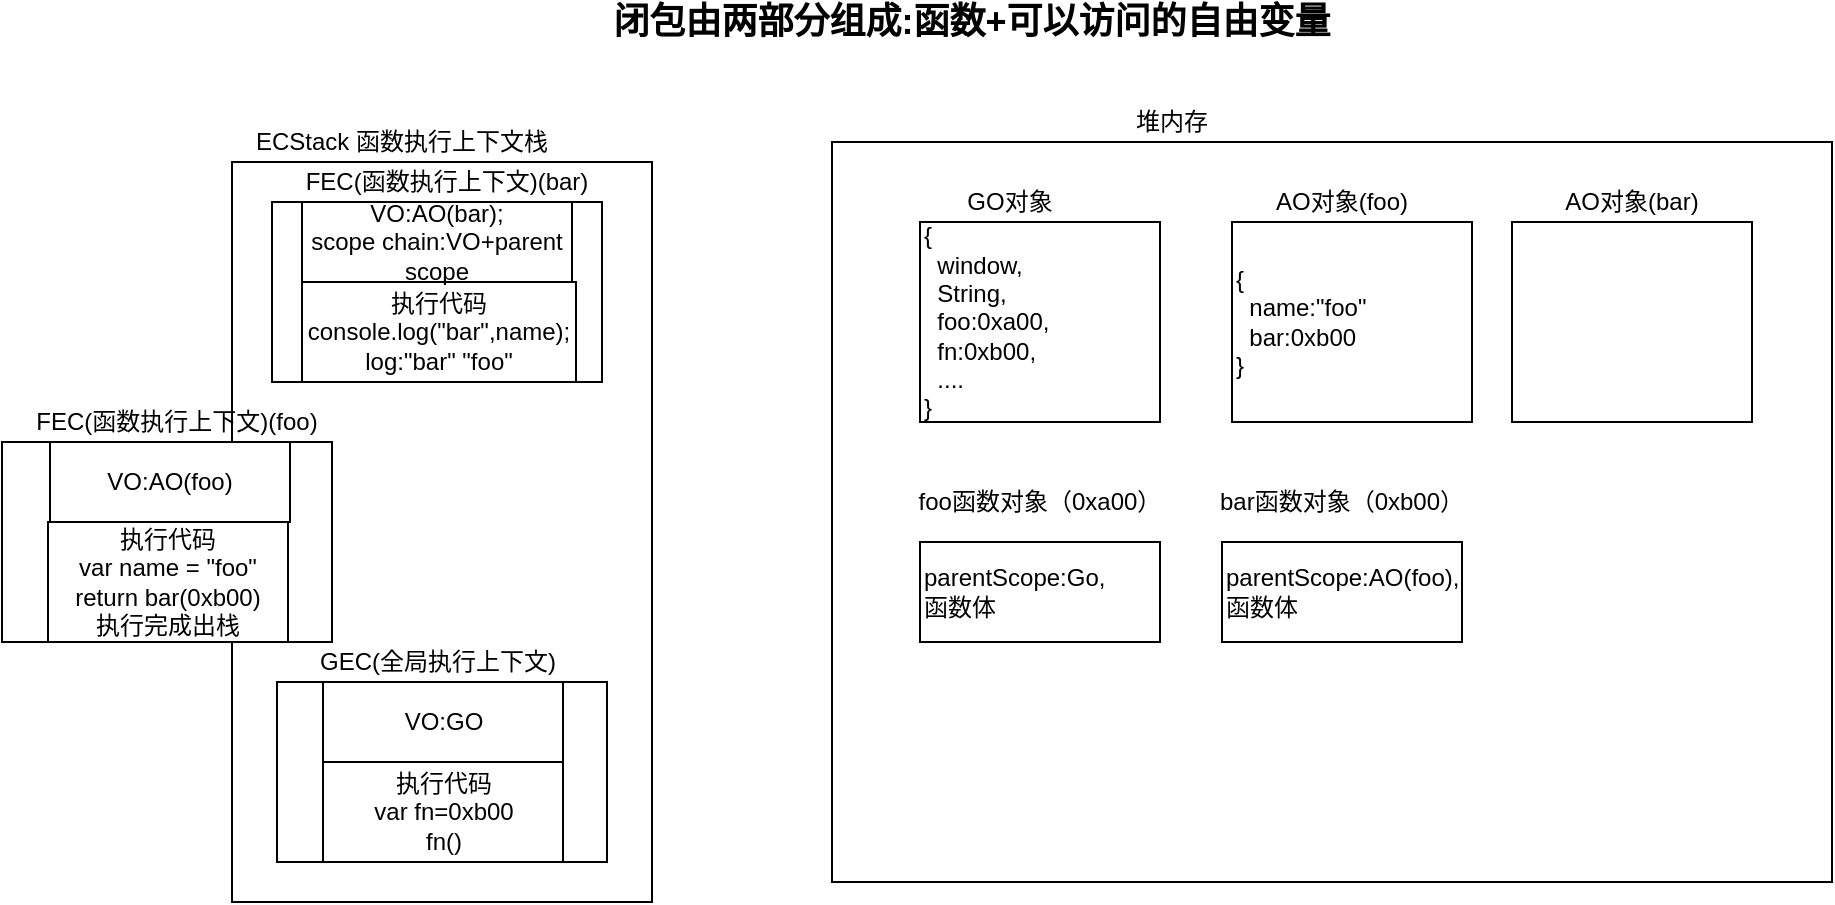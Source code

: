 <mxfile>
    <diagram id="bFUFzm4DCWlxoE2A-B70" name="第 1 页">
        <mxGraphModel dx="1884" dy="471" grid="1" gridSize="10" guides="1" tooltips="1" connect="1" arrows="1" fold="1" page="1" pageScale="1" pageWidth="827" pageHeight="1169" math="0" shadow="0">
            <root>
                <mxCell id="0"/>
                <mxCell id="1" parent="0"/>
                <mxCell id="2" value="" style="rounded=0;whiteSpace=wrap;html=1;" vertex="1" parent="1">
                    <mxGeometry x="-50" y="100" width="210" height="370" as="geometry"/>
                </mxCell>
                <mxCell id="3" value="ECStack 函数执行上下文栈" style="text;html=1;strokeColor=none;fillColor=none;align=center;verticalAlign=middle;whiteSpace=wrap;rounded=0;" vertex="1" parent="1">
                    <mxGeometry x="-40" y="80" width="150" height="20" as="geometry"/>
                </mxCell>
                <mxCell id="4" value="" style="rounded=0;whiteSpace=wrap;html=1;" vertex="1" parent="1">
                    <mxGeometry x="250" y="90" width="500" height="370" as="geometry"/>
                </mxCell>
                <mxCell id="5" value="堆内存" style="text;html=1;strokeColor=none;fillColor=none;align=center;verticalAlign=middle;whiteSpace=wrap;rounded=0;" vertex="1" parent="1">
                    <mxGeometry x="400" y="70" width="40" height="20" as="geometry"/>
                </mxCell>
                <mxCell id="22" value="{&lt;br&gt;&amp;nbsp; window,&lt;br&gt;&amp;nbsp; String,&lt;br&gt;&amp;nbsp; foo:0xa00,&lt;br&gt;&amp;nbsp; fn:0xb00,&lt;br&gt;&amp;nbsp; ....&lt;br&gt;}" style="rounded=0;whiteSpace=wrap;html=1;align=left;" vertex="1" parent="1">
                    <mxGeometry x="294" y="130" width="120" height="100" as="geometry"/>
                </mxCell>
                <mxCell id="23" value="GO对象" style="text;html=1;strokeColor=none;fillColor=none;align=center;verticalAlign=middle;whiteSpace=wrap;rounded=0;" vertex="1" parent="1">
                    <mxGeometry x="314" y="110" width="50" height="20" as="geometry"/>
                </mxCell>
                <mxCell id="24" value="parentScope:Go,&lt;br&gt;函数体" style="rounded=0;whiteSpace=wrap;html=1;align=left;" vertex="1" parent="1">
                    <mxGeometry x="294" y="290" width="120" height="50" as="geometry"/>
                </mxCell>
                <mxCell id="25" value="foo函数对象（0xa00）" style="text;html=1;strokeColor=none;fillColor=none;align=center;verticalAlign=middle;whiteSpace=wrap;rounded=0;" vertex="1" parent="1">
                    <mxGeometry x="289" y="260" width="130" height="20" as="geometry"/>
                </mxCell>
                <mxCell id="28" value="" style="rounded=0;whiteSpace=wrap;html=1;" vertex="1" parent="1">
                    <mxGeometry x="-27.5" y="360" width="165" height="90" as="geometry"/>
                </mxCell>
                <mxCell id="29" value="GEC(全局执行上下文)" style="text;html=1;strokeColor=none;fillColor=none;align=center;verticalAlign=middle;whiteSpace=wrap;rounded=0;" vertex="1" parent="1">
                    <mxGeometry x="-12.5" y="340" width="130" height="20" as="geometry"/>
                </mxCell>
                <mxCell id="30" value="VO:GO&lt;span style=&quot;color: rgba(0 , 0 , 0 , 0) ; font-family: monospace ; font-size: 0px&quot;&gt;%3CmxGraphModel%3E%3Croot%3E%3CmxCell%20id%3D%220%22%2F%3E%3CmxCell%20id%3D%221%22%20parent%3D%220%22%2F%3E%3CmxCell%20id%3D%222%22%20value%3D%22%22%20style%3D%22rounded%3D0%3BwhiteSpace%3Dwrap%3Bhtml%3D1%3B%22%20vertex%3D%221%22%20parent%3D%221%22%3E%3CmxGeometry%20x%3D%2280%22%20y%3D%22120%22%20width%3D%22210%22%20height%3D%22370%22%20as%3D%22geometry%22%2F%3E%3C%2FmxCell%3E%3C%2Froot%3E%3C%2FmxGraphModel%3E&lt;/span&gt;" style="rounded=0;whiteSpace=wrap;html=1;" vertex="1" parent="1">
                    <mxGeometry x="-4.5" y="360" width="120" height="40" as="geometry"/>
                </mxCell>
                <mxCell id="31" value="执行代码&lt;br&gt;var fn=0xb00&lt;br&gt;fn()" style="rounded=0;whiteSpace=wrap;html=1;" vertex="1" parent="1">
                    <mxGeometry x="-4.5" y="400" width="120" height="50" as="geometry"/>
                </mxCell>
                <mxCell id="32" value="{&lt;br&gt;&amp;nbsp; name:&quot;foo&quot;&lt;br&gt;&amp;nbsp; bar:0xb00&lt;br&gt;}" style="rounded=0;whiteSpace=wrap;html=1;align=left;" vertex="1" parent="1">
                    <mxGeometry x="450" y="130" width="120" height="100" as="geometry"/>
                </mxCell>
                <mxCell id="33" value="AO对象(foo)" style="text;html=1;strokeColor=none;fillColor=none;align=center;verticalAlign=middle;whiteSpace=wrap;rounded=0;" vertex="1" parent="1">
                    <mxGeometry x="470" y="110" width="70" height="20" as="geometry"/>
                </mxCell>
                <mxCell id="34" value="&lt;span&gt;parentScope:AO(foo),&lt;/span&gt;&lt;br&gt;&lt;span&gt;函数体&lt;/span&gt;" style="rounded=0;whiteSpace=wrap;html=1;align=left;" vertex="1" parent="1">
                    <mxGeometry x="445" y="290" width="120" height="50" as="geometry"/>
                </mxCell>
                <mxCell id="35" value="bar函数对象（0xb00）" style="text;html=1;strokeColor=none;fillColor=none;align=center;verticalAlign=middle;whiteSpace=wrap;rounded=0;" vertex="1" parent="1">
                    <mxGeometry x="440" y="260" width="130" height="20" as="geometry"/>
                </mxCell>
                <mxCell id="37" value="" style="rounded=0;whiteSpace=wrap;html=1;" vertex="1" parent="1">
                    <mxGeometry x="-165" y="240" width="165" height="100" as="geometry"/>
                </mxCell>
                <mxCell id="38" value="FEC(函数执行上下文)(foo)" style="text;html=1;strokeColor=none;fillColor=none;align=center;verticalAlign=middle;whiteSpace=wrap;rounded=0;" vertex="1" parent="1">
                    <mxGeometry x="-150" y="220" width="145" height="20" as="geometry"/>
                </mxCell>
                <mxCell id="39" value="VO:AO(foo)&lt;span style=&quot;color: rgba(0 , 0 , 0 , 0) ; font-family: monospace ; font-size: 0px&quot;&gt;%3CmxGraphModel%3E%3Croot%3E%3CmxCell%20id%3D%220%22%2F%3E%3CmxCell%20id%3D%221%22%20parent%3D%220%22%2F%3E%3CmxCell%20id%3D%222%22%20value%3D%22%22%20style%3D%22rounded%3D0%3BwhiteSpace%3Dwrap%3Bhtml%3D1%3B%22%20vertex%3D%221%22%20parent%3D%221%22%3E%3CmxGeometry%20x%3D%2280%22%20y%3D%22120%22%20width%3D%22210%22%20height%3D%22370%22%20as%3D%22geometry%22%2F%3E%3C%2FmxCell%3E%3C%2Froot%3E%3C%2FmxGraphModel%3&lt;/span&gt;" style="rounded=0;whiteSpace=wrap;html=1;" vertex="1" parent="1">
                    <mxGeometry x="-141" y="240" width="120" height="40" as="geometry"/>
                </mxCell>
                <mxCell id="40" value="执行代码&lt;br&gt;var name = &quot;foo&quot;&lt;br&gt;return bar(0xb00)&lt;br&gt;执行完成出栈" style="rounded=0;whiteSpace=wrap;html=1;" vertex="1" parent="1">
                    <mxGeometry x="-142" y="280" width="120" height="60" as="geometry"/>
                </mxCell>
                <mxCell id="41" value="" style="rounded=0;whiteSpace=wrap;html=1;" vertex="1" parent="1">
                    <mxGeometry x="-30" y="120" width="165" height="90" as="geometry"/>
                </mxCell>
                <mxCell id="42" value="FEC(函数执行上下文)(bar)" style="text;html=1;strokeColor=none;fillColor=none;align=center;verticalAlign=middle;whiteSpace=wrap;rounded=0;" vertex="1" parent="1">
                    <mxGeometry x="-15" y="100" width="145" height="20" as="geometry"/>
                </mxCell>
                <mxCell id="43" value="执行代码&lt;br&gt;console.log(&quot;bar&quot;,name);&lt;br&gt;log:&quot;bar&quot; &quot;foo&quot;" style="rounded=0;whiteSpace=wrap;html=1;" vertex="1" parent="1">
                    <mxGeometry x="-15" y="160" width="137" height="50" as="geometry"/>
                </mxCell>
                <mxCell id="44" value="VO:AO(bar);&lt;br&gt;scope chain:VO+parent scope" style="rounded=0;whiteSpace=wrap;html=1;" vertex="1" parent="1">
                    <mxGeometry x="-15" y="120" width="135" height="40" as="geometry"/>
                </mxCell>
                <mxCell id="45" value="" style="rounded=0;whiteSpace=wrap;html=1;align=left;" vertex="1" parent="1">
                    <mxGeometry x="590" y="130" width="120" height="100" as="geometry"/>
                </mxCell>
                <mxCell id="46" value="AO对象(bar)" style="text;html=1;strokeColor=none;fillColor=none;align=center;verticalAlign=middle;whiteSpace=wrap;rounded=0;" vertex="1" parent="1">
                    <mxGeometry x="615" y="110" width="70" height="20" as="geometry"/>
                </mxCell>
                <mxCell id="48" value="&lt;b&gt;&lt;font style=&quot;font-size: 18px&quot;&gt;闭包由两部分组成:函数+可以访问的自由变量&lt;/font&gt;&lt;/b&gt;" style="text;html=1;strokeColor=none;fillColor=none;align=center;verticalAlign=middle;whiteSpace=wrap;rounded=0;" vertex="1" parent="1">
                    <mxGeometry x="130" y="20" width="380" height="20" as="geometry"/>
                </mxCell>
            </root>
        </mxGraphModel>
    </diagram>
</mxfile>